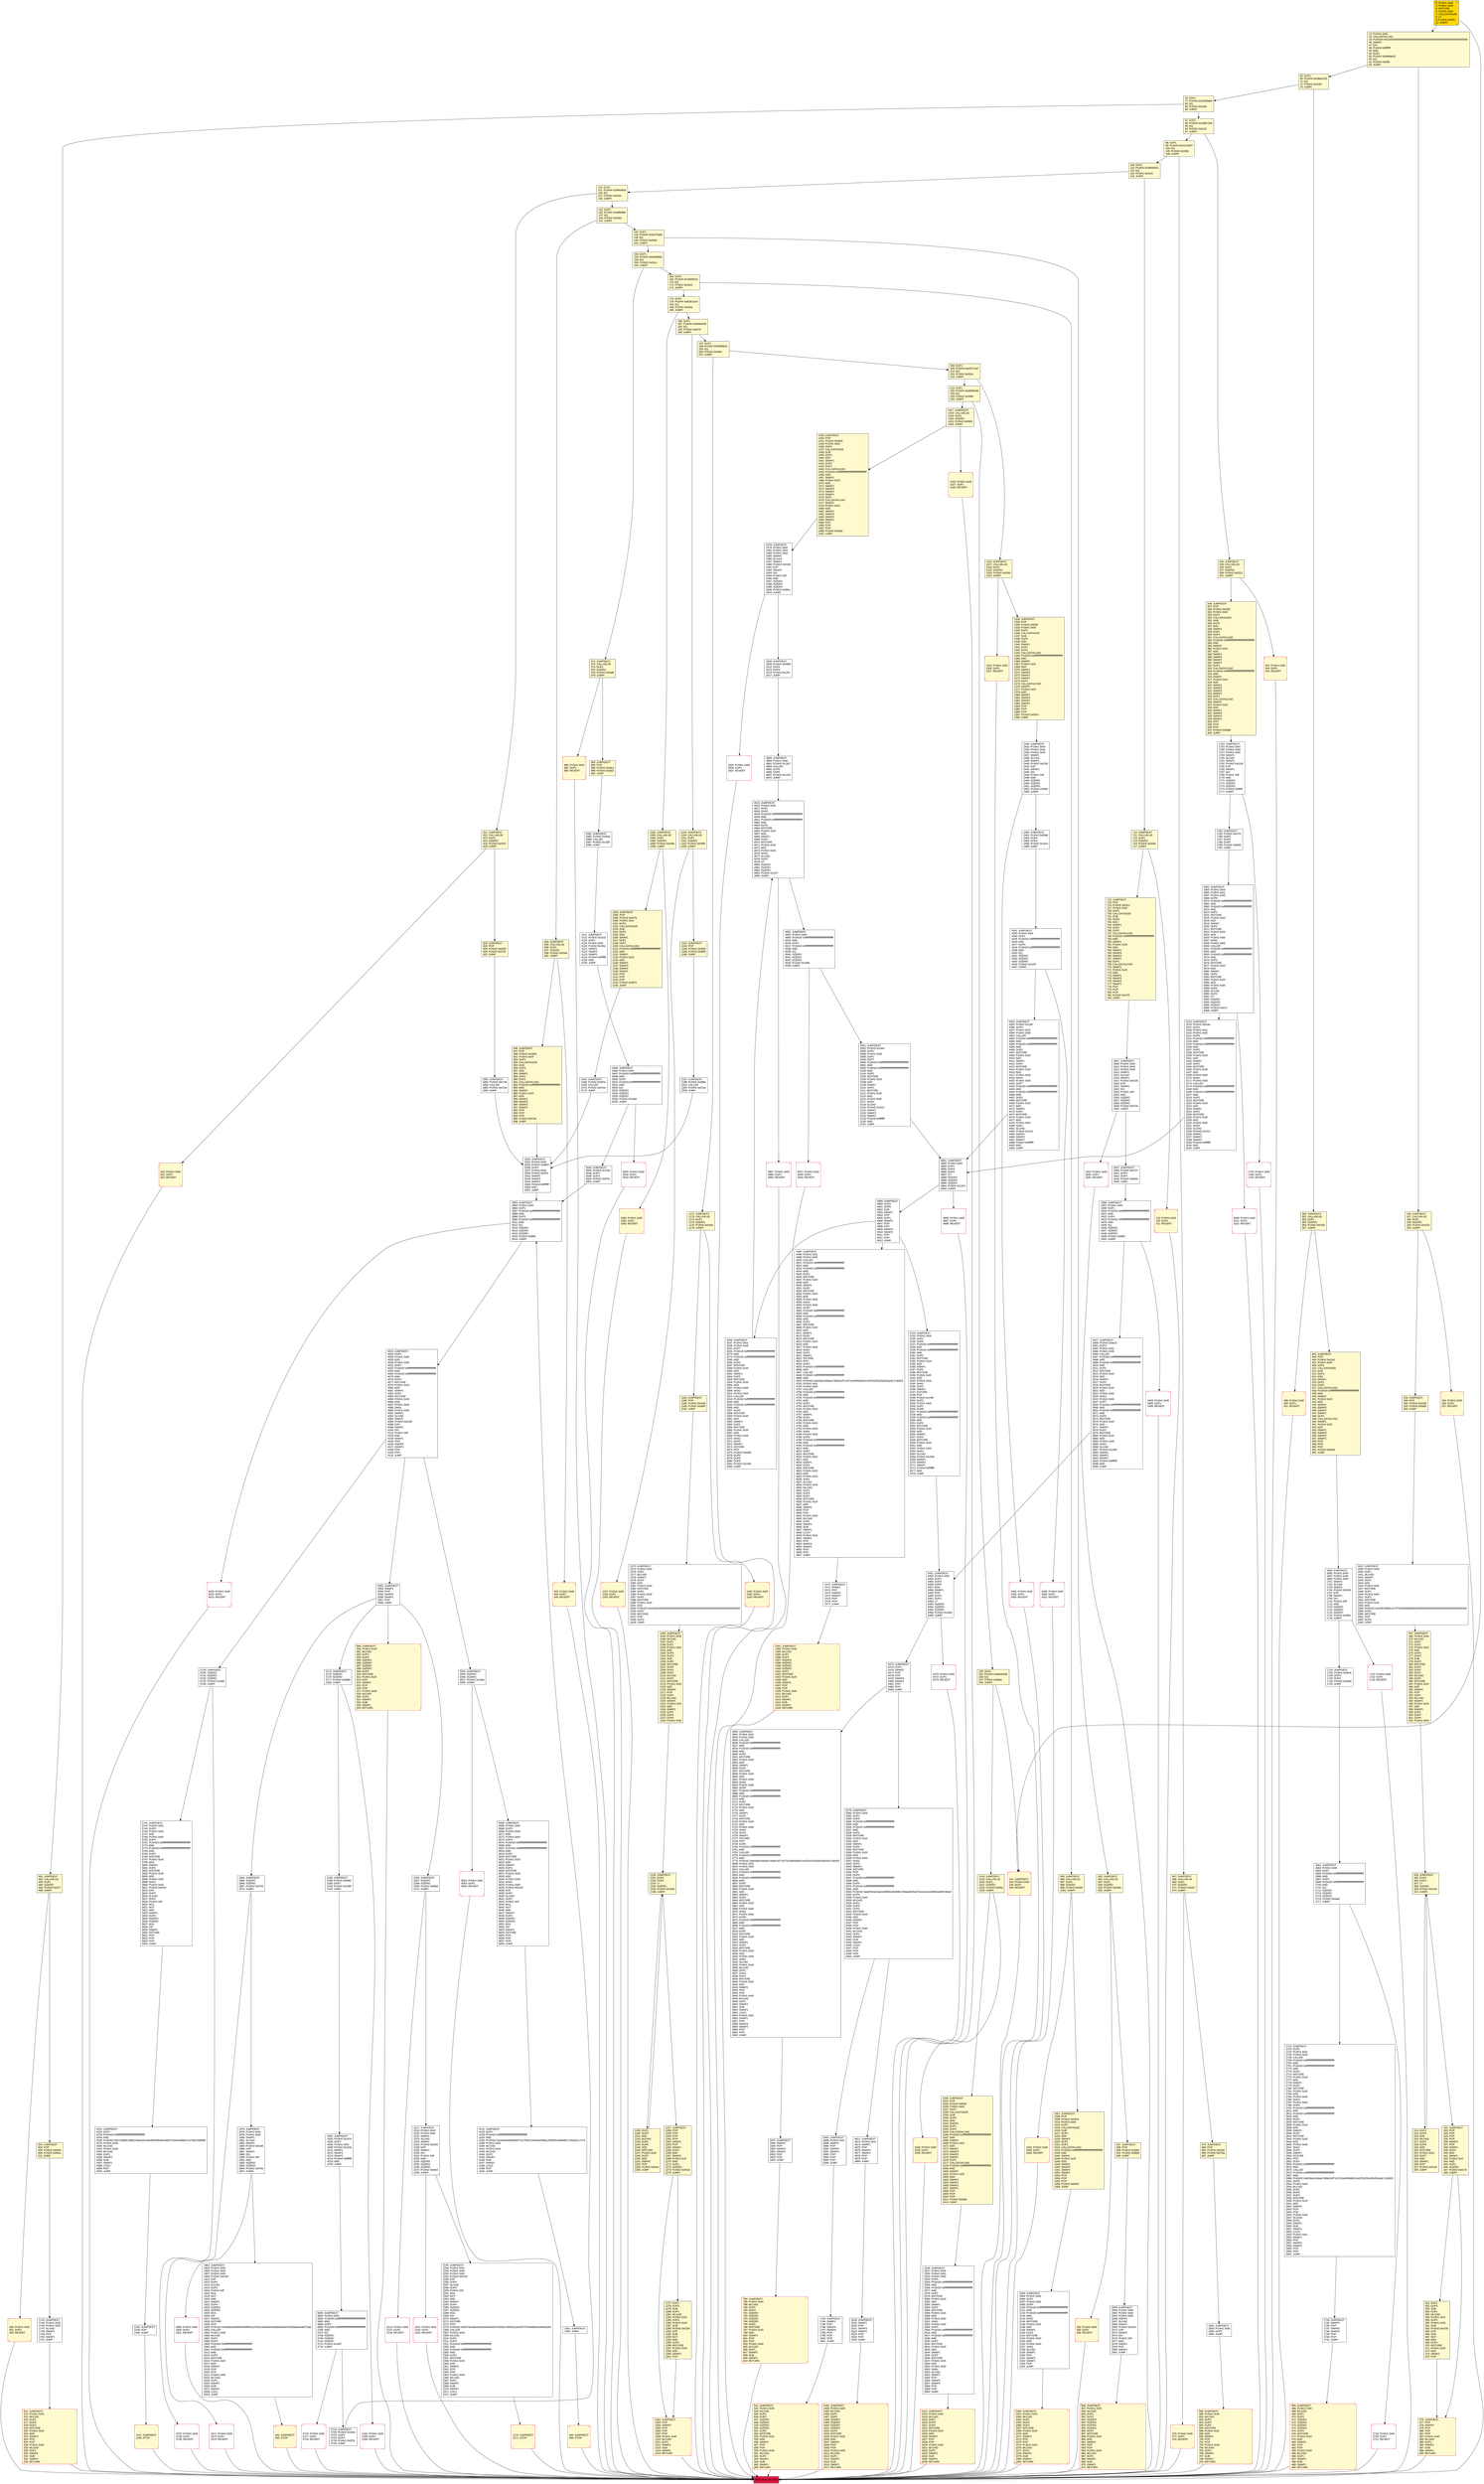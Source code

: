 digraph G {
bgcolor=transparent rankdir=UD;
node [shape=box style=filled color=black fillcolor=white fontname=arial fontcolor=black];
933 [label="933: PUSH1 0x00\l935: DUP1\l936: REVERT\l" fillcolor=lemonchiffon shape=Msquare color=crimson ];
5540 [label="5540: PUSH1 0x00\l5542: DUP1\l5543: REVERT\l" shape=Msquare color=crimson ];
1742 [label="1742: JUMPDEST\l1743: PUSH1 0x00\l1745: PUSH1 0x02\l1747: SLOAD\l1748: SWAP1\l1749: POP\l1750: SWAP1\l1751: JUMP\l" ];
834 [label="834: JUMPDEST\l835: CALLVALUE\l836: DUP1\l837: ISZERO\l838: PUSH2 0x034e\l841: JUMPI\l" fillcolor=lemonchiffon ];
5474 [label="5474: JUMPDEST\l5475: DUP1\l5476: SWAP2\l5477: POP\l5478: POP\l5479: SWAP3\l5480: SWAP2\l5481: POP\l5482: POP\l5483: JUMP\l" ];
1429 [label="1429: JUMPDEST\l1430: POP\l1431: PUSH2 0x05d4\l1434: PUSH1 0x04\l1436: DUP1\l1437: CALLDATASIZE\l1438: SUB\l1439: DUP2\l1440: ADD\l1441: SWAP1\l1442: DUP1\l1443: DUP1\l1444: CALLDATALOAD\l1445: PUSH20 0xffffffffffffffffffffffffffffffffffffffff\l1466: AND\l1467: SWAP1\l1468: PUSH1 0x20\l1470: ADD\l1471: SWAP1\l1472: SWAP3\l1473: SWAP2\l1474: SWAP1\l1475: DUP1\l1476: CALLDATALOAD\l1477: SWAP1\l1478: PUSH1 0x20\l1480: ADD\l1481: SWAP1\l1482: SWAP3\l1483: SWAP2\l1484: SWAP1\l1485: POP\l1486: POP\l1487: POP\l1488: PUSH2 0x09ae\l1491: JUMP\l" fillcolor=lemonchiffon ];
1184 [label="1184: JUMPDEST\l1185: POP\l1186: PUSH2 0x04a9\l1189: PUSH2 0x0945\l1192: JUMP\l" fillcolor=lemonchiffon ];
4020 [label="4020: PUSH1 0x00\l4022: DUP1\l4023: REVERT\l" shape=Msquare color=crimson ];
5047 [label="5047: PUSH1 0x00\l5049: DUP1\l5050: REVERT\l" shape=Msquare color=crimson ];
5561 [label="5561: PUSH1 0x00\l5563: DUP1\l5564: REVERT\l" shape=Msquare color=crimson ];
2082 [label="2082: JUMPDEST\l2083: PUSH2 0x082b\l2086: CALLER\l2087: PUSH2 0x100f\l2090: JUMP\l" ];
1193 [label="1193: JUMPDEST\l1194: PUSH1 0x40\l1196: MLOAD\l1197: DUP1\l1198: DUP1\l1199: PUSH1 0x20\l1201: ADD\l1202: DUP3\l1203: DUP2\l1204: SUB\l1205: DUP3\l1206: MSTORE\l1207: DUP4\l1208: DUP2\l1209: DUP2\l1210: MLOAD\l1211: DUP2\l1212: MSTORE\l1213: PUSH1 0x20\l1215: ADD\l1216: SWAP2\l1217: POP\l1218: DUP1\l1219: MLOAD\l1220: SWAP1\l1221: PUSH1 0x20\l1223: ADD\l1224: SWAP1\l1225: DUP1\l1226: DUP4\l1227: DUP4\l1228: PUSH1 0x00\l" fillcolor=lemonchiffon ];
2091 [label="2091: JUMPDEST\l2092: JUMP\l" ];
1864 [label="1864: JUMPDEST\l1865: ISZERO\l1866: ISZERO\l1867: PUSH2 0x0753\l1870: JUMPI\l" ];
2722 [label="2722: JUMPDEST\l2723: DUP2\l2724: PUSH1 0x01\l2726: PUSH1 0x00\l2728: CALLER\l2729: PUSH20 0xffffffffffffffffffffffffffffffffffffffff\l2750: AND\l2751: PUSH20 0xffffffffffffffffffffffffffffffffffffffff\l2772: AND\l2773: DUP2\l2774: MSTORE\l2775: PUSH1 0x20\l2777: ADD\l2778: SWAP1\l2779: DUP2\l2780: MSTORE\l2781: PUSH1 0x20\l2783: ADD\l2784: PUSH1 0x00\l2786: SHA3\l2787: PUSH1 0x00\l2789: DUP6\l2790: PUSH20 0xffffffffffffffffffffffffffffffffffffffff\l2811: AND\l2812: PUSH20 0xffffffffffffffffffffffffffffffffffffffff\l2833: AND\l2834: DUP2\l2835: MSTORE\l2836: PUSH1 0x20\l2838: ADD\l2839: SWAP1\l2840: DUP2\l2841: MSTORE\l2842: PUSH1 0x20\l2844: ADD\l2845: PUSH1 0x00\l2847: SHA3\l2848: DUP2\l2849: SWAP1\l2850: SSTORE\l2851: POP\l2852: DUP3\l2853: PUSH20 0xffffffffffffffffffffffffffffffffffffffff\l2874: AND\l2875: CALLER\l2876: PUSH20 0xffffffffffffffffffffffffffffffffffffffff\l2897: AND\l2898: PUSH32 0x8c5be1e5ebec7d5bd14f71427d1e84f3dd0314c0f7b2291e5b200ac8c7c3b925\l2931: DUP5\l2932: PUSH1 0x40\l2934: MLOAD\l2935: DUP1\l2936: DUP3\l2937: DUP2\l2938: MSTORE\l2939: PUSH1 0x20\l2941: ADD\l2942: SWAP2\l2943: POP\l2944: POP\l2945: PUSH1 0x40\l2947: MLOAD\l2948: DUP1\l2949: SWAP2\l2950: SUB\l2951: SWAP1\l2952: LOG3\l2953: PUSH1 0x01\l2955: SWAP1\l2956: POP\l2957: SWAP3\l2958: SWAP2\l2959: POP\l2960: POP\l2961: JUMP\l" ];
313 [label="313: DUP1\l314: DUP3\l315: ADD\l316: MLOAD\l317: DUP2\l318: DUP5\l319: ADD\l320: MSTORE\l321: PUSH1 0x20\l323: DUP2\l324: ADD\l325: SWAP1\l326: POP\l327: PUSH2 0x0130\l330: JUMP\l" fillcolor=lemonchiffon ];
1724 [label="1724: JUMPDEST\l1725: PUSH2 0x06c6\l1728: DUP4\l1729: DUP4\l1730: PUSH2 0x0a65\l1733: JUMP\l" ];
4899 [label="4899: JUMPDEST\l4900: DUP3\l4901: DUP5\l4902: SUB\l4903: SWAP1\l4904: POP\l4905: DUP1\l4906: SWAP2\l4907: POP\l4908: POP\l4909: SWAP3\l4910: SWAP2\l4911: POP\l4912: POP\l4913: JUMP\l" ];
785 [label="785: JUMPDEST\l786: PUSH1 0x40\l788: MLOAD\l789: DUP1\l790: DUP3\l791: ISZERO\l792: ISZERO\l793: ISZERO\l794: ISZERO\l795: DUP2\l796: MSTORE\l797: PUSH1 0x20\l799: ADD\l800: SWAP2\l801: POP\l802: POP\l803: PUSH1 0x40\l805: MLOAD\l806: DUP1\l807: SWAP2\l808: SUB\l809: SWAP1\l810: RETURN\l" fillcolor=lemonchiffon shape=Msquare color=crimson ];
398 [label="398: PUSH1 0x00\l400: DUP1\l401: REVERT\l" fillcolor=lemonchiffon shape=Msquare color=crimson ];
1425 [label="1425: PUSH1 0x00\l1427: DUP1\l1428: REVERT\l" fillcolor=lemonchiffon shape=Msquare color=crimson ];
1417 [label="1417: JUMPDEST\l1418: CALLVALUE\l1419: DUP1\l1420: ISZERO\l1421: PUSH2 0x0595\l1424: JUMPI\l" fillcolor=lemonchiffon ];
546 [label="546: JUMPDEST\l547: POP\l548: PUSH2 0x0281\l551: PUSH1 0x04\l553: DUP1\l554: CALLDATASIZE\l555: SUB\l556: DUP2\l557: ADD\l558: SWAP1\l559: DUP1\l560: DUP1\l561: CALLDATALOAD\l562: PUSH20 0xffffffffffffffffffffffffffffffffffffffff\l583: AND\l584: SWAP1\l585: PUSH1 0x20\l587: ADD\l588: SWAP1\l589: SWAP3\l590: SWAP2\l591: SWAP1\l592: DUP1\l593: CALLDATALOAD\l594: PUSH20 0xffffffffffffffffffffffffffffffffffffffff\l615: AND\l616: SWAP1\l617: PUSH1 0x20\l619: ADD\l620: SWAP1\l621: SWAP3\l622: SWAP2\l623: SWAP1\l624: DUP1\l625: CALLDATALOAD\l626: SWAP1\l627: PUSH1 0x20\l629: ADD\l630: SWAP1\l631: SWAP3\l632: SWAP2\l633: SWAP1\l634: POP\l635: POP\l636: POP\l637: PUSH2 0x06d8\l640: JUMP\l" fillcolor=lemonchiffon ];
2456 [label="2456: PUSH1 0x00\l2458: DUP1\l2459: REVERT\l" shape=Msquare color=crimson ];
3103 [label="3103: JUMPDEST\l3104: PUSH2 0x0cae\l3107: DUP3\l3108: PUSH1 0x01\l3110: PUSH1 0x00\l3112: DUP8\l3113: PUSH20 0xffffffffffffffffffffffffffffffffffffffff\l3134: AND\l3135: PUSH20 0xffffffffffffffffffffffffffffffffffffffff\l3156: AND\l3157: DUP2\l3158: MSTORE\l3159: PUSH1 0x20\l3161: ADD\l3162: SWAP1\l3163: DUP2\l3164: MSTORE\l3165: PUSH1 0x20\l3167: ADD\l3168: PUSH1 0x00\l3170: SHA3\l3171: PUSH1 0x00\l3173: CALLER\l3174: PUSH20 0xffffffffffffffffffffffffffffffffffffffff\l3195: AND\l3196: PUSH20 0xffffffffffffffffffffffffffffffffffffffff\l3217: AND\l3218: DUP2\l3219: MSTORE\l3220: PUSH1 0x20\l3222: ADD\l3223: SWAP1\l3224: DUP2\l3225: MSTORE\l3226: PUSH1 0x20\l3228: ADD\l3229: PUSH1 0x00\l3231: SHA3\l3232: SLOAD\l3233: PUSH2 0x1311\l3236: SWAP1\l3237: SWAP2\l3238: SWAP1\l3239: PUSH4 0xffffffff\l3244: AND\l3245: JUMP\l" ];
491 [label="491: JUMPDEST\l492: CALLVALUE\l493: DUP1\l494: ISZERO\l495: PUSH2 0x01f7\l498: JUMPI\l" fillcolor=lemonchiffon ];
1793 [label="1793: JUMPDEST\l1794: SWAP1\l1795: POP\l1796: SWAP4\l1797: SWAP3\l1798: POP\l1799: POP\l1800: POP\l1801: JUMP\l" ];
142 [label="142: DUP1\l143: PUSH4 0x5c975abb\l148: EQ\l149: PUSH2 0x039d\l152: JUMPI\l" fillcolor=lemonchiffon ];
937 [label="937: JUMPDEST\l938: POP\l939: PUSH2 0x03b2\l942: PUSH2 0x080b\l945: JUMP\l" fillcolor=lemonchiffon ];
1257 [label="1257: JUMPDEST\l1258: POP\l1259: POP\l1260: POP\l1261: POP\l1262: SWAP1\l1263: POP\l1264: SWAP1\l1265: DUP2\l1266: ADD\l1267: SWAP1\l1268: PUSH1 0x1f\l1270: AND\l1271: DUP1\l1272: ISZERO\l1273: PUSH2 0x0516\l1276: JUMPI\l" fillcolor=lemonchiffon ];
1802 [label="1802: JUMPDEST\l1803: PUSH1 0x08\l1805: DUP2\l1806: JUMP\l" ];
1003 [label="1003: PUSH1 0x00\l1005: DUP1\l1006: REVERT\l" fillcolor=lemonchiffon shape=Msquare color=crimson ];
2174 [label="2174: JUMPDEST\l2175: ISZERO\l2176: ISZERO\l2177: PUSH2 0x0889\l2180: JUMPI\l" ];
4221 [label="4221: JUMPDEST\l4222: DUP1\l4223: PUSH20 0xffffffffffffffffffffffffffffffffffffffff\l4244: AND\l4245: PUSH32 0x6719d08c1888103bea251a4ed56406bd0c3e69723c8a1686e017e7bbe159b6f8\l4278: PUSH1 0x40\l4280: MLOAD\l4281: PUSH1 0x40\l4283: MLOAD\l4284: DUP1\l4285: SWAP2\l4286: SUB\l4287: SWAP1\l4288: LOG2\l4289: POP\l4290: JUMP\l" ];
499 [label="499: PUSH1 0x00\l501: DUP1\l502: REVERT\l" fillcolor=lemonchiffon shape=Msquare color=crimson ];
1391 [label="1391: JUMPDEST\l1392: PUSH1 0x40\l1394: MLOAD\l1395: DUP1\l1396: DUP3\l1397: ISZERO\l1398: ISZERO\l1399: ISZERO\l1400: ISZERO\l1401: DUP2\l1402: MSTORE\l1403: PUSH1 0x20\l1405: ADD\l1406: SWAP2\l1407: POP\l1408: POP\l1409: PUSH1 0x40\l1411: MLOAD\l1412: DUP1\l1413: SWAP2\l1414: SUB\l1415: SWAP1\l1416: RETURN\l" fillcolor=lemonchiffon shape=Msquare color=crimson ];
351 [label="351: DUP1\l352: DUP3\l353: SUB\l354: DUP1\l355: MLOAD\l356: PUSH1 0x01\l358: DUP4\l359: PUSH1 0x20\l361: SUB\l362: PUSH2 0x0100\l365: EXP\l366: SUB\l367: NOT\l368: AND\l369: DUP2\l370: MSTORE\l371: PUSH1 0x20\l373: ADD\l374: SWAP2\l375: POP\l" fillcolor=lemonchiffon ];
1526 [label="1526: PUSH1 0x00\l1528: DUP1\l1529: REVERT\l" fillcolor=lemonchiffon shape=Msquare color=crimson ];
972 [label="972: JUMPDEST\l973: CALLVALUE\l974: DUP1\l975: ISZERO\l976: PUSH2 0x03d8\l979: JUMPI\l" fillcolor=lemonchiffon ];
2526 [label="2526: JUMPDEST\l2527: PUSH1 0x00\l2529: PUSH1 0x01\l2531: PUSH1 0x00\l2533: DUP5\l2534: PUSH20 0xffffffffffffffffffffffffffffffffffffffff\l2555: AND\l2556: PUSH20 0xffffffffffffffffffffffffffffffffffffffff\l2577: AND\l2578: DUP2\l2579: MSTORE\l2580: PUSH1 0x20\l2582: ADD\l2583: SWAP1\l2584: DUP2\l2585: MSTORE\l2586: PUSH1 0x20\l2588: ADD\l2589: PUSH1 0x00\l2591: SHA3\l2592: PUSH1 0x00\l2594: DUP4\l2595: PUSH20 0xffffffffffffffffffffffffffffffffffffffff\l2616: AND\l2617: PUSH20 0xffffffffffffffffffffffffffffffffffffffff\l2638: AND\l2639: DUP2\l2640: MSTORE\l2641: PUSH1 0x20\l2643: ADD\l2644: SWAP1\l2645: DUP2\l2646: MSTORE\l2647: PUSH1 0x20\l2649: ADD\l2650: PUSH1 0x00\l2652: SHA3\l2653: SLOAD\l2654: SWAP1\l2655: POP\l2656: SWAP3\l2657: SWAP2\l2658: POP\l2659: POP\l2660: JUMP\l" ];
2373 [label="2373: JUMPDEST\l2374: PUSH1 0x40\l2376: DUP1\l2377: MLOAD\l2378: SWAP1\l2379: DUP2\l2380: ADD\l2381: PUSH1 0x40\l2383: MSTORE\l2384: DUP1\l2385: PUSH1 0x03\l2387: DUP2\l2388: MSTORE\l2389: PUSH1 0x20\l2391: ADD\l2392: PUSH32 0x4c564c0000000000000000000000000000000000000000000000000000000000\l2425: DUP2\l2426: MSTORE\l2427: POP\l2428: DUP2\l2429: JUMP\l" ];
4858 [label="4858: JUMPDEST\l4859: PUSH1 0x00\l4861: PUSH2 0x1307\l4864: CALLER\l4865: DUP5\l4866: DUP5\l4867: PUSH2 0x1332\l4870: JUMP\l" ];
1734 [label="1734: JUMPDEST\l1735: SWAP1\l1736: POP\l1737: SWAP3\l1738: SWAP2\l1739: POP\l1740: POP\l1741: JUMP\l" ];
3246 [label="3246: JUMPDEST\l3247: PUSH1 0x01\l3249: PUSH1 0x00\l3251: DUP7\l3252: PUSH20 0xffffffffffffffffffffffffffffffffffffffff\l3273: AND\l3274: PUSH20 0xffffffffffffffffffffffffffffffffffffffff\l3295: AND\l3296: DUP2\l3297: MSTORE\l3298: PUSH1 0x20\l3300: ADD\l3301: SWAP1\l3302: DUP2\l3303: MSTORE\l3304: PUSH1 0x20\l3306: ADD\l3307: PUSH1 0x00\l3309: SHA3\l3310: PUSH1 0x00\l3312: CALLER\l3313: PUSH20 0xffffffffffffffffffffffffffffffffffffffff\l3334: AND\l3335: PUSH20 0xffffffffffffffffffffffffffffffffffffffff\l3356: AND\l3357: DUP2\l3358: MSTORE\l3359: PUSH1 0x20\l3361: ADD\l3362: SWAP1\l3363: DUP2\l3364: MSTORE\l3365: PUSH1 0x20\l3367: ADD\l3368: PUSH1 0x00\l3370: SHA3\l3371: DUP2\l3372: SWAP1\l3373: SSTORE\l3374: POP\l3375: PUSH2 0x0d39\l3378: DUP5\l3379: DUP5\l3380: DUP5\l3381: PUSH2 0x1332\l3384: JUMP\l" ];
2504 [label="2504: PUSH1 0x00\l2506: DUP1\l2507: REVERT\l" shape=Msquare color=crimson ];
109 [label="109: DUP1\l110: PUSH4 0x39509351\l115: EQ\l116: PUSH2 0x02c6\l119: JUMPI\l" fillcolor=lemonchiffon ];
1094 [label="1094: JUMPDEST\l1095: POP\l1096: PUSH2 0x047b\l1099: PUSH1 0x04\l1101: DUP1\l1102: CALLDATASIZE\l1103: SUB\l1104: DUP2\l1105: ADD\l1106: SWAP1\l1107: DUP1\l1108: DUP1\l1109: CALLDATALOAD\l1110: PUSH20 0xffffffffffffffffffffffffffffffffffffffff\l1131: AND\l1132: SWAP1\l1133: PUSH1 0x20\l1135: ADD\l1136: SWAP1\l1137: SWAP3\l1138: SWAP2\l1139: SWAP1\l1140: POP\l1141: POP\l1142: POP\l1143: PUSH2 0x0875\l1146: JUMP\l" fillcolor=lemonchiffon ];
258 [label="258: JUMPDEST\l259: POP\l260: PUSH2 0x010b\l263: PUSH2 0x0665\l266: JUMP\l" fillcolor=lemonchiffon ];
1082 [label="1082: JUMPDEST\l1083: CALLVALUE\l1084: DUP1\l1085: ISZERO\l1086: PUSH2 0x0446\l1089: JUMPI\l" fillcolor=lemonchiffon ];
4111 [label="4111: JUMPDEST\l4112: PUSH2 0x1023\l4115: DUP2\l4116: PUSH1 0x03\l4118: PUSH2 0x156c\l4121: SWAP1\l4122: SWAP2\l4123: SWAP1\l4124: PUSH4 0xffffffff\l4129: AND\l4130: JUMP\l" ];
175 [label="175: DUP1\l176: PUSH4 0x82dc1ec4\l181: EQ\l182: PUSH2 0x043a\l185: JUMPI\l" fillcolor=lemonchiffon ];
980 [label="980: PUSH1 0x00\l982: DUP1\l983: REVERT\l" fillcolor=lemonchiffon shape=Msquare color=crimson ];
993 [label="993: JUMPDEST\l994: STOP\l" fillcolor=lemonchiffon shape=Msquare color=crimson ];
5484 [label="5484: JUMPDEST\l5485: PUSH1 0x00\l5487: PUSH20 0xffffffffffffffffffffffffffffffffffffffff\l5508: AND\l5509: DUP2\l5510: PUSH20 0xffffffffffffffffffffffffffffffffffffffff\l5531: AND\l5532: EQ\l5533: ISZERO\l5534: ISZERO\l5535: ISZERO\l5536: PUSH2 0x15a8\l5539: JUMPI\l" ];
76 [label="76: DUP1\l77: PUSH4 0x18160ddd\l82: EQ\l83: PUSH2 0x01eb\l86: JUMPI\l" fillcolor=lemonchiffon ];
995 [label="995: JUMPDEST\l996: CALLVALUE\l997: DUP1\l998: ISZERO\l999: PUSH2 0x03ef\l1002: JUMPI\l" fillcolor=lemonchiffon ];
1833 [label="1833: PUSH1 0x00\l1835: DUP1\l1836: REVERT\l" shape=Msquare color=crimson ];
5741 [label="5741: JUMPDEST\l5742: PUSH1 0x01\l5744: DUP3\l5745: PUSH1 0x00\l5747: ADD\l5748: PUSH1 0x00\l5750: DUP4\l5751: PUSH20 0xffffffffffffffffffffffffffffffffffffffff\l5772: AND\l5773: PUSH20 0xffffffffffffffffffffffffffffffffffffffff\l5794: AND\l5795: DUP2\l5796: MSTORE\l5797: PUSH1 0x20\l5799: ADD\l5800: SWAP1\l5801: DUP2\l5802: MSTORE\l5803: PUSH1 0x20\l5805: ADD\l5806: PUSH1 0x00\l5808: SHA3\l5809: PUSH1 0x00\l5811: PUSH2 0x0100\l5814: EXP\l5815: DUP2\l5816: SLOAD\l5817: DUP2\l5818: PUSH1 0xff\l5820: MUL\l5821: NOT\l5822: AND\l5823: SWAP1\l5824: DUP4\l5825: ISZERO\l5826: ISZERO\l5827: MUL\l5828: OR\l5829: SWAP1\l5830: SSTORE\l5831: POP\l5832: POP\l5833: POP\l5834: JUMP\l" ];
1324 [label="1324: PUSH1 0x00\l1326: DUP1\l1327: REVERT\l" fillcolor=lemonchiffon shape=Msquare color=crimson ];
946 [label="946: JUMPDEST\l947: PUSH1 0x40\l949: MLOAD\l950: DUP1\l951: DUP3\l952: ISZERO\l953: ISZERO\l954: ISZERO\l955: ISZERO\l956: DUP2\l957: MSTORE\l958: PUSH1 0x20\l960: ADD\l961: SWAP2\l962: POP\l963: POP\l964: PUSH1 0x40\l966: MLOAD\l967: DUP1\l968: SWAP2\l969: SUB\l970: SWAP1\l971: RETURN\l" fillcolor=lemonchiffon shape=Msquare color=crimson ];
1302 [label="1302: JUMPDEST\l1303: POP\l1304: SWAP3\l1305: POP\l1306: POP\l1307: POP\l1308: PUSH1 0x40\l1310: MLOAD\l1311: DUP1\l1312: SWAP2\l1313: SUB\l1314: SWAP1\l1315: RETURN\l" fillcolor=lemonchiffon shape=Msquare color=crimson ];
722 [label="722: JUMPDEST\l723: POP\l724: PUSH2 0x0311\l727: PUSH1 0x04\l729: DUP1\l730: CALLDATASIZE\l731: SUB\l732: DUP2\l733: ADD\l734: SWAP1\l735: DUP1\l736: DUP1\l737: CALLDATALOAD\l738: PUSH20 0xffffffffffffffffffffffffffffffffffffffff\l759: AND\l760: SWAP1\l761: PUSH1 0x20\l763: ADD\l764: SWAP1\l765: SWAP3\l766: SWAP2\l767: SWAP1\l768: DUP1\l769: CALLDATALOAD\l770: SWAP1\l771: PUSH1 0x20\l773: ADD\l774: SWAP1\l775: SWAP3\l776: SWAP2\l777: SWAP1\l778: POP\l779: POP\l780: POP\l781: PUSH2 0x070f\l784: JUMP\l" fillcolor=lemonchiffon ];
819 [label="819: PUSH1 0x00\l821: DUP1\l822: REVERT\l" fillcolor=lemonchiffon shape=Msquare color=crimson ];
402 [label="402: JUMPDEST\l403: POP\l404: PUSH2 0x01d1\l407: PUSH1 0x04\l409: DUP1\l410: CALLDATASIZE\l411: SUB\l412: DUP2\l413: ADD\l414: SWAP1\l415: DUP1\l416: DUP1\l417: CALLDATALOAD\l418: PUSH20 0xffffffffffffffffffffffffffffffffffffffff\l439: AND\l440: SWAP1\l441: PUSH1 0x20\l443: ADD\l444: SWAP1\l445: SWAP3\l446: SWAP2\l447: SWAP1\l448: DUP1\l449: CALLDATALOAD\l450: SWAP1\l451: PUSH1 0x20\l453: ADD\l454: SWAP1\l455: SWAP3\l456: SWAP2\l457: SWAP1\l458: POP\l459: POP\l460: POP\l461: PUSH2 0x069e\l464: JUMP\l" fillcolor=lemonchiffon ];
3396 [label="3396: JUMPDEST\l3397: PUSH1 0x00\l3399: DUP1\l3400: PUSH20 0xffffffffffffffffffffffffffffffffffffffff\l3421: AND\l3422: DUP4\l3423: PUSH20 0xffffffffffffffffffffffffffffffffffffffff\l3444: AND\l3445: EQ\l3446: ISZERO\l3447: ISZERO\l3448: ISZERO\l3449: PUSH2 0x0d81\l3452: JUMPI\l" ];
3963 [label="3963: JUMPDEST\l3964: PUSH1 0x00\l3966: DUP1\l3967: PUSH20 0xffffffffffffffffffffffffffffffffffffffff\l3988: AND\l3989: DUP3\l3990: PUSH20 0xffffffffffffffffffffffffffffffffffffffff\l4011: AND\l4012: EQ\l4013: ISZERO\l4014: ISZERO\l4015: ISZERO\l4016: PUSH2 0x0fb8\l4019: JUMPI\l" ];
2508 [label="2508: JUMPDEST\l2509: PUSH2 0x09d6\l2512: DUP4\l2513: DUP4\l2514: PUSH2 0x12fa\l2517: JUMP\l" ];
984 [label="984: JUMPDEST\l985: POP\l986: PUSH2 0x03e1\l989: PUSH2 0x0822\l992: JUMP\l" fillcolor=lemonchiffon ];
153 [label="153: DUP1\l154: PUSH4 0x6ef8d66d\l159: EQ\l160: PUSH2 0x03cc\l163: JUMPI\l" fillcolor=lemonchiffon ];
1172 [label="1172: JUMPDEST\l1173: CALLVALUE\l1174: DUP1\l1175: ISZERO\l1176: PUSH2 0x04a0\l1179: JUMPI\l" fillcolor=lemonchiffon ];
2093 [label="2093: JUMPDEST\l2094: PUSH1 0x00\l2096: DUP1\l2097: PUSH1 0x00\l2099: DUP4\l2100: PUSH20 0xffffffffffffffffffffffffffffffffffffffff\l2121: AND\l2122: PUSH20 0xffffffffffffffffffffffffffffffffffffffff\l2143: AND\l2144: DUP2\l2145: MSTORE\l2146: PUSH1 0x20\l2148: ADD\l2149: SWAP1\l2150: DUP2\l2151: MSTORE\l2152: PUSH1 0x20\l2154: ADD\l2155: PUSH1 0x00\l2157: SHA3\l2158: SLOAD\l2159: SWAP1\l2160: POP\l2161: SWAP2\l2162: SWAP1\l2163: POP\l2164: JUMP\l" ];
503 [label="503: JUMPDEST\l504: POP\l505: PUSH2 0x0200\l508: PUSH2 0x06ce\l511: JUMP\l" fillcolor=lemonchiffon ];
2962 [label="2962: JUMPDEST\l2963: PUSH1 0x00\l2965: PUSH1 0x01\l2967: PUSH1 0x00\l2969: DUP6\l2970: PUSH20 0xffffffffffffffffffffffffffffffffffffffff\l2991: AND\l2992: PUSH20 0xffffffffffffffffffffffffffffffffffffffff\l3013: AND\l3014: DUP2\l3015: MSTORE\l3016: PUSH1 0x20\l3018: ADD\l3019: SWAP1\l3020: DUP2\l3021: MSTORE\l3022: PUSH1 0x20\l3024: ADD\l3025: PUSH1 0x00\l3027: SHA3\l3028: PUSH1 0x00\l3030: CALLER\l3031: PUSH20 0xffffffffffffffffffffffffffffffffffffffff\l3052: AND\l3053: PUSH20 0xffffffffffffffffffffffffffffffffffffffff\l3074: AND\l3075: DUP2\l3076: MSTORE\l3077: PUSH1 0x20\l3079: ADD\l3080: SWAP1\l3081: DUP2\l3082: MSTORE\l3083: PUSH1 0x20\l3085: ADD\l3086: PUSH1 0x00\l3088: SHA3\l3089: SLOAD\l3090: DUP3\l3091: GT\l3092: ISZERO\l3093: ISZERO\l3094: ISZERO\l3095: PUSH2 0x0c1f\l3098: JUMPI\l" ];
4895 [label="4895: PUSH1 0x00\l4897: DUP1\l4898: REVERT\l" shape=Msquare color=crimson ];
899 [label="899: JUMPDEST\l900: PUSH1 0x40\l902: MLOAD\l903: DUP1\l904: DUP3\l905: ISZERO\l906: ISZERO\l907: ISZERO\l908: ISZERO\l909: DUP2\l910: MSTORE\l911: PUSH1 0x20\l913: ADD\l914: SWAP2\l915: POP\l916: POP\l917: PUSH1 0x40\l919: MLOAD\l920: DUP1\l921: SWAP2\l922: SUB\l923: SWAP1\l924: RETURN\l" fillcolor=lemonchiffon shape=Msquare color=crimson ];
2460 [label="2460: JUMPDEST\l2461: PUSH2 0x09a6\l2464: DUP4\l2465: DUP4\l2466: PUSH2 0x10c3\l2469: JUMP\l" ];
1518 [label="1518: JUMPDEST\l1519: CALLVALUE\l1520: DUP1\l1521: ISZERO\l1522: PUSH2 0x05fa\l1525: JUMPI\l" fillcolor=lemonchiffon ];
1239 [label="1239: DUP1\l1240: DUP3\l1241: ADD\l1242: MLOAD\l1243: DUP2\l1244: DUP5\l1245: ADD\l1246: MSTORE\l1247: PUSH1 0x20\l1249: DUP2\l1250: ADD\l1251: SWAP1\l1252: POP\l1253: PUSH2 0x04ce\l1256: JUMP\l" fillcolor=lemonchiffon ];
1230 [label="1230: JUMPDEST\l1231: DUP4\l1232: DUP2\l1233: LT\l1234: ISZERO\l1235: PUSH2 0x04e9\l1238: JUMPI\l" fillcolor=lemonchiffon ];
5835 [label="5835: EXIT BLOCK\l" fillcolor=crimson ];
1898 [label="1898: PUSH1 0x00\l1900: DUP1\l1901: REVERT\l" shape=Msquare color=crimson ];
1782 [label="1782: JUMPDEST\l1783: PUSH2 0x0701\l1786: DUP5\l1787: DUP5\l1788: DUP5\l1789: PUSH2 0x0b92\l1792: JUMP\l" ];
4352 [label="4352: JUMPDEST\l4353: PUSH2 0x118f\l4356: DUP3\l4357: PUSH1 0x01\l4359: PUSH1 0x00\l4361: CALLER\l4362: PUSH20 0xffffffffffffffffffffffffffffffffffffffff\l4383: AND\l4384: PUSH20 0xffffffffffffffffffffffffffffffffffffffff\l4405: AND\l4406: DUP2\l4407: MSTORE\l4408: PUSH1 0x20\l4410: ADD\l4411: SWAP1\l4412: DUP2\l4413: MSTORE\l4414: PUSH1 0x20\l4416: ADD\l4417: PUSH1 0x00\l4419: SHA3\l4420: PUSH1 0x00\l4422: DUP7\l4423: PUSH20 0xffffffffffffffffffffffffffffffffffffffff\l4444: AND\l4445: PUSH20 0xffffffffffffffffffffffffffffffffffffffff\l4466: AND\l4467: DUP2\l4468: MSTORE\l4469: PUSH1 0x20\l4471: ADD\l4472: SWAP1\l4473: DUP2\l4474: MSTORE\l4475: PUSH1 0x20\l4477: ADD\l4478: PUSH1 0x00\l4480: SHA3\l4481: SLOAD\l4482: PUSH2 0x1311\l4485: SWAP1\l4486: SWAP2\l4487: SWAP1\l4488: PUSH4 0xffffffff\l4493: AND\l4494: JUMP\l" ];
3600 [label="3600: JUMPDEST\l3601: PUSH1 0x01\l3603: PUSH1 0x00\l3605: CALLER\l3606: PUSH20 0xffffffffffffffffffffffffffffffffffffffff\l3627: AND\l3628: PUSH20 0xffffffffffffffffffffffffffffffffffffffff\l3649: AND\l3650: DUP2\l3651: MSTORE\l3652: PUSH1 0x20\l3654: ADD\l3655: SWAP1\l3656: DUP2\l3657: MSTORE\l3658: PUSH1 0x20\l3660: ADD\l3661: PUSH1 0x00\l3663: SHA3\l3664: PUSH1 0x00\l3666: DUP6\l3667: PUSH20 0xffffffffffffffffffffffffffffffffffffffff\l3688: AND\l3689: PUSH20 0xffffffffffffffffffffffffffffffffffffffff\l3710: AND\l3711: DUP2\l3712: MSTORE\l3713: PUSH1 0x20\l3715: ADD\l3716: SWAP1\l3717: DUP2\l3718: MSTORE\l3719: PUSH1 0x20\l3721: ADD\l3722: PUSH1 0x00\l3724: SHA3\l3725: DUP2\l3726: SWAP1\l3727: SSTORE\l3728: POP\l3729: DUP3\l3730: PUSH20 0xffffffffffffffffffffffffffffffffffffffff\l3751: AND\l3752: CALLER\l3753: PUSH20 0xffffffffffffffffffffffffffffffffffffffff\l3774: AND\l3775: PUSH32 0x8c5be1e5ebec7d5bd14f71427d1e84f3dd0314c0f7b2291e5b200ac8c7c3b925\l3808: PUSH1 0x01\l3810: PUSH1 0x00\l3812: CALLER\l3813: PUSH20 0xffffffffffffffffffffffffffffffffffffffff\l3834: AND\l3835: PUSH20 0xffffffffffffffffffffffffffffffffffffffff\l3856: AND\l3857: DUP2\l3858: MSTORE\l3859: PUSH1 0x20\l3861: ADD\l3862: SWAP1\l3863: DUP2\l3864: MSTORE\l3865: PUSH1 0x20\l3867: ADD\l3868: PUSH1 0x00\l3870: SHA3\l3871: PUSH1 0x00\l3873: DUP8\l3874: PUSH20 0xffffffffffffffffffffffffffffffffffffffff\l3895: AND\l3896: PUSH20 0xffffffffffffffffffffffffffffffffffffffff\l3917: AND\l3918: DUP2\l3919: MSTORE\l3920: PUSH1 0x20\l3922: ADD\l3923: SWAP1\l3924: DUP2\l3925: MSTORE\l3926: PUSH1 0x20\l3928: ADD\l3929: PUSH1 0x00\l3931: SHA3\l3932: SLOAD\l3933: PUSH1 0x40\l3935: MLOAD\l3936: DUP1\l3937: DUP3\l3938: DUP2\l3939: MSTORE\l3940: PUSH1 0x20\l3942: ADD\l3943: SWAP2\l3944: POP\l3945: POP\l3946: PUSH1 0x40\l3948: MLOAD\l3949: DUP1\l3950: SWAP2\l3951: SUB\l3952: SWAP1\l3953: LOG3\l3954: PUSH1 0x01\l3956: SWAP1\l3957: POP\l3958: SWAP3\l3959: SWAP2\l3960: POP\l3961: POP\l3962: JUMP\l" ];
2059 [label="2059: JUMPDEST\l2060: PUSH1 0x00\l2062: PUSH1 0x04\l2064: PUSH1 0x00\l2066: SWAP1\l2067: SLOAD\l2068: SWAP1\l2069: PUSH2 0x0100\l2072: EXP\l2073: SWAP1\l2074: DIV\l2075: PUSH1 0xff\l2077: AND\l2078: SWAP1\l2079: POP\l2080: SWAP1\l2081: JUMP\l" ];
832 [label="832: JUMPDEST\l833: STOP\l" fillcolor=lemonchiffon shape=Msquare color=crimson ];
4987 [label="4987: PUSH1 0x00\l4989: DUP1\l4990: REVERT\l" shape=Msquare color=crimson ];
3453 [label="3453: PUSH1 0x00\l3455: DUP1\l3456: REVERT\l" shape=Msquare color=crimson ];
376 [label="376: JUMPDEST\l377: POP\l378: SWAP3\l379: POP\l380: POP\l381: POP\l382: PUSH1 0x40\l384: MLOAD\l385: DUP1\l386: SWAP2\l387: SUB\l388: SWAP1\l389: RETURN\l" fillcolor=lemonchiffon shape=Msquare color=crimson ];
0 [label="0: PUSH1 0x80\l2: PUSH1 0x40\l4: MSTORE\l5: PUSH1 0x04\l7: CALLDATASIZE\l8: LT\l9: PUSH2 0x00f1\l12: JUMPI\l" fillcolor=lemonchiffon shape=Msquare fillcolor=gold ];
120 [label="120: DUP1\l121: PUSH4 0x3f4ba83a\l126: EQ\l127: PUSH2 0x032b\l130: JUMPI\l" fillcolor=lemonchiffon ];
13 [label="13: PUSH1 0x00\l15: CALLDATALOAD\l16: PUSH29 0x0100000000000000000000000000000000000000000000000000000000\l46: SWAP1\l47: DIV\l48: PUSH4 0xffffffff\l53: AND\l54: DUP1\l55: PUSH4 0x06fdde03\l60: EQ\l61: PUSH2 0x00f6\l64: JUMPI\l" fillcolor=lemonchiffon ];
2185 [label="2185: JUMPDEST\l2186: PUSH2 0x0892\l2189: DUP2\l2190: PUSH2 0x1069\l2193: JUMP\l" ];
1492 [label="1492: JUMPDEST\l1493: PUSH1 0x40\l1495: MLOAD\l1496: DUP1\l1497: DUP3\l1498: ISZERO\l1499: ISZERO\l1500: ISZERO\l1501: ISZERO\l1502: DUP2\l1503: MSTORE\l1504: PUSH1 0x20\l1506: ADD\l1507: SWAP2\l1508: POP\l1509: POP\l1510: PUSH1 0x40\l1512: MLOAD\l1513: DUP1\l1514: SWAP2\l1515: SUB\l1516: SWAP1\l1517: RETURN\l" fillcolor=lemonchiffon shape=Msquare color=crimson ];
219 [label="219: DUP1\l220: PUSH4 0xa9059cbb\l225: EQ\l226: PUSH2 0x0589\l229: JUMPI\l" fillcolor=lemonchiffon ];
842 [label="842: PUSH1 0x00\l844: DUP1\l845: REVERT\l" fillcolor=lemonchiffon shape=Msquare color=crimson ];
465 [label="465: JUMPDEST\l466: PUSH1 0x40\l468: MLOAD\l469: DUP1\l470: DUP3\l471: ISZERO\l472: ISZERO\l473: ISZERO\l474: ISZERO\l475: DUP2\l476: MSTORE\l477: PUSH1 0x20\l479: ADD\l480: SWAP2\l481: POP\l482: POP\l483: PUSH1 0x40\l485: MLOAD\l486: DUP1\l487: SWAP2\l488: SUB\l489: SWAP1\l490: RETURN\l" fillcolor=lemonchiffon shape=Msquare color=crimson ];
1871 [label="1871: PUSH1 0x00\l1873: DUP1\l1874: REVERT\l" shape=Msquare color=crimson ];
241 [label="241: JUMPDEST\l242: PUSH1 0x00\l244: DUP1\l245: REVERT\l" fillcolor=lemonchiffon shape=Msquare color=crimson ];
1149 [label="1149: JUMPDEST\l1150: CALLVALUE\l1151: DUP1\l1152: ISZERO\l1153: PUSH2 0x0489\l1156: JUMPI\l" fillcolor=lemonchiffon ];
208 [label="208: DUP1\l209: PUSH4 0xa457c2d7\l214: EQ\l215: PUSH2 0x0524\l218: JUMPI\l" fillcolor=lemonchiffon ];
5659 [label="5659: JUMPDEST\l5660: PUSH1 0x00\l5662: PUSH20 0xffffffffffffffffffffffffffffffffffffffff\l5683: AND\l5684: DUP2\l5685: PUSH20 0xffffffffffffffffffffffffffffffffffffffff\l5706: AND\l5707: EQ\l5708: ISZERO\l5709: ISZERO\l5710: ISZERO\l5711: PUSH2 0x1657\l5714: JUMPI\l" ];
98 [label="98: DUP1\l99: PUSH4 0x313ce567\l104: EQ\l105: PUSH2 0x029b\l108: JUMPI\l" fillcolor=lemonchiffon ];
1637 [label="1637: JUMPDEST\l1638: PUSH1 0x40\l1640: DUP1\l1641: MLOAD\l1642: SWAP1\l1643: DUP2\l1644: ADD\l1645: PUSH1 0x40\l1647: MSTORE\l1648: DUP1\l1649: PUSH1 0x0e\l1651: DUP2\l1652: MSTORE\l1653: PUSH1 0x20\l1655: ADD\l1656: PUSH32 0x4c6576656c41707020546f6b656e000000000000000000000000000000000000\l1689: DUP2\l1690: MSTORE\l1691: POP\l1692: DUP2\l1693: JUMP\l" ];
331 [label="331: JUMPDEST\l332: POP\l333: POP\l334: POP\l335: POP\l336: SWAP1\l337: POP\l338: SWAP1\l339: DUP2\l340: ADD\l341: SWAP1\l342: PUSH1 0x1f\l344: AND\l345: DUP1\l346: ISZERO\l347: PUSH2 0x0178\l350: JUMPI\l" fillcolor=lemonchiffon ];
5470 [label="5470: PUSH1 0x00\l5472: DUP1\l5473: REVERT\l" shape=Msquare color=crimson ];
5451 [label="5451: JUMPDEST\l5452: PUSH1 0x00\l5454: DUP1\l5455: DUP3\l5456: DUP5\l5457: ADD\l5458: SWAP1\l5459: POP\l5460: DUP4\l5461: DUP2\l5462: LT\l5463: ISZERO\l5464: ISZERO\l5465: ISZERO\l5466: PUSH2 0x1562\l5469: JUMPI\l" ];
675 [label="675: PUSH1 0x00\l677: DUP1\l678: REVERT\l" fillcolor=lemonchiffon shape=Msquare color=crimson ];
1855 [label="1855: JUMPDEST\l1856: PUSH2 0x0748\l1859: CALLER\l1860: PUSH2 0x07ee\l1863: JUMP\l" ];
4914 [label="4914: JUMPDEST\l4915: PUSH1 0x00\l4917: DUP1\l4918: DUP5\l4919: PUSH20 0xffffffffffffffffffffffffffffffffffffffff\l4940: AND\l4941: PUSH20 0xffffffffffffffffffffffffffffffffffffffff\l4962: AND\l4963: DUP2\l4964: MSTORE\l4965: PUSH1 0x20\l4967: ADD\l4968: SWAP1\l4969: DUP2\l4970: MSTORE\l4971: PUSH1 0x20\l4973: ADD\l4974: PUSH1 0x00\l4976: SHA3\l4977: SLOAD\l4978: DUP2\l4979: GT\l4980: ISZERO\l4981: ISZERO\l4982: ISZERO\l4983: PUSH2 0x137f\l4986: JUMPI\l" ];
688 [label="688: JUMPDEST\l689: PUSH1 0x40\l691: MLOAD\l692: DUP1\l693: DUP3\l694: DUP2\l695: MSTORE\l696: PUSH1 0x20\l698: ADD\l699: SWAP2\l700: POP\l701: POP\l702: PUSH1 0x40\l704: MLOAD\l705: DUP1\l706: SWAP2\l707: SUB\l708: SWAP1\l709: RETURN\l" fillcolor=lemonchiffon shape=Msquare color=crimson ];
5051 [label="5051: JUMPDEST\l5052: PUSH2 0x140c\l5055: DUP2\l5056: PUSH1 0x00\l5058: DUP1\l5059: DUP7\l5060: PUSH20 0xffffffffffffffffffffffffffffffffffffffff\l5081: AND\l5082: PUSH20 0xffffffffffffffffffffffffffffffffffffffff\l5103: AND\l5104: DUP2\l5105: MSTORE\l5106: PUSH1 0x20\l5108: ADD\l5109: SWAP1\l5110: DUP2\l5111: MSTORE\l5112: PUSH1 0x20\l5114: ADD\l5115: PUSH1 0x00\l5117: SHA3\l5118: SLOAD\l5119: PUSH2 0x1311\l5122: SWAP1\l5123: SWAP2\l5124: SWAP1\l5125: PUSH4 0xffffffff\l5130: AND\l5131: JUMP\l" ];
2213 [label="2213: PUSH1 0x00\l2215: DUP1\l2216: REVERT\l" shape=Msquare color=crimson ];
1170 [label="1170: JUMPDEST\l1171: STOP\l" fillcolor=lemonchiffon shape=Msquare color=crimson ];
2470 [label="2470: JUMPDEST\l2471: SWAP1\l2472: POP\l2473: SWAP3\l2474: SWAP2\l2475: POP\l2476: POP\l2477: JUMP\l" ];
823 [label="823: JUMPDEST\l824: POP\l825: PUSH2 0x0340\l828: PUSH2 0x073f\l831: JUMP\l" fillcolor=lemonchiffon ];
1807 [label="1807: JUMPDEST\l1808: PUSH1 0x00\l1810: PUSH1 0x04\l1812: PUSH1 0x00\l1814: SWAP1\l1815: SLOAD\l1816: SWAP1\l1817: PUSH2 0x0100\l1820: EXP\l1821: SWAP1\l1822: DIV\l1823: PUSH1 0xff\l1825: AND\l1826: ISZERO\l1827: ISZERO\l1828: ISZERO\l1829: PUSH2 0x072d\l1832: JUMPI\l" ];
4991 [label="4991: JUMPDEST\l4992: PUSH1 0x00\l4994: PUSH20 0xffffffffffffffffffffffffffffffffffffffff\l5015: AND\l5016: DUP3\l5017: PUSH20 0xffffffffffffffffffffffffffffffffffffffff\l5038: AND\l5039: EQ\l5040: ISZERO\l5041: ISZERO\l5042: ISZERO\l5043: PUSH2 0x13bb\l5046: JUMPI\l" ];
1720 [label="1720: PUSH1 0x00\l1722: DUP1\l1723: REVERT\l" shape=Msquare color=crimson ];
846 [label="846: JUMPDEST\l847: POP\l848: PUSH2 0x0383\l851: PUSH1 0x04\l853: DUP1\l854: CALLDATASIZE\l855: SUB\l856: DUP2\l857: ADD\l858: SWAP1\l859: DUP1\l860: DUP1\l861: CALLDATALOAD\l862: PUSH20 0xffffffffffffffffffffffffffffffffffffffff\l883: AND\l884: SWAP1\l885: PUSH1 0x20\l887: ADD\l888: SWAP1\l889: SWAP3\l890: SWAP2\l891: SWAP1\l892: POP\l893: POP\l894: POP\l895: PUSH2 0x07ee\l898: JUMP\l" fillcolor=lemonchiffon ];
4024 [label="4024: JUMPDEST\l4025: DUP3\l4026: PUSH1 0x00\l4028: ADD\l4029: PUSH1 0x00\l4031: DUP4\l4032: PUSH20 0xffffffffffffffffffffffffffffffffffffffff\l4053: AND\l4054: PUSH20 0xffffffffffffffffffffffffffffffffffffffff\l4075: AND\l4076: DUP2\l4077: MSTORE\l4078: PUSH1 0x20\l4080: ADD\l4081: SWAP1\l4082: DUP2\l4083: MSTORE\l4084: PUSH1 0x20\l4086: ADD\l4087: PUSH1 0x00\l4089: SHA3\l4090: PUSH1 0x00\l4092: SWAP1\l4093: SLOAD\l4094: SWAP1\l4095: PUSH2 0x0100\l4098: EXP\l4099: SWAP1\l4100: DIV\l4101: PUSH1 0xff\l4103: AND\l4104: SWAP1\l4105: POP\l4106: SWAP3\l4107: SWAP2\l4108: POP\l4109: POP\l4110: JUMP\l" ];
1157 [label="1157: PUSH1 0x00\l1159: DUP1\l1160: REVERT\l" fillcolor=lemonchiffon shape=Msquare color=crimson ];
2430 [label="2430: JUMPDEST\l2431: PUSH1 0x00\l2433: PUSH1 0x04\l2435: PUSH1 0x00\l2437: SWAP1\l2438: SLOAD\l2439: SWAP1\l2440: PUSH2 0x0100\l2443: EXP\l2444: SWAP1\l2445: DIV\l2446: PUSH1 0xff\l2448: AND\l2449: ISZERO\l2450: ISZERO\l2451: ISZERO\l2452: PUSH2 0x099c\l2455: JUMPI\l" ];
2181 [label="2181: PUSH1 0x00\l2183: DUP1\l2184: REVERT\l" shape=Msquare color=crimson ];
5544 [label="5544: JUMPDEST\l5545: PUSH2 0x15b2\l5548: DUP3\l5549: DUP3\l5550: PUSH2 0x0f7b\l5553: JUMP\l" ];
1902 [label="1902: JUMPDEST\l1903: PUSH1 0x00\l1905: PUSH1 0x04\l1907: PUSH1 0x00\l1909: PUSH2 0x0100\l1912: EXP\l1913: DUP2\l1914: SLOAD\l1915: DUP2\l1916: PUSH1 0xff\l1918: MUL\l1919: NOT\l1920: AND\l1921: SWAP1\l1922: DUP4\l1923: ISZERO\l1924: ISZERO\l1925: MUL\l1926: OR\l1927: SWAP1\l1928: SSTORE\l1929: POP\l1930: PUSH32 0x5db9ee0a495bf2e6ff9c91a7834c1ba4fdd244a5e8aa4e537bd38aeae4b073aa\l1963: CALLER\l1964: PUSH1 0x40\l1966: MLOAD\l1967: DUP1\l1968: DUP3\l1969: PUSH20 0xffffffffffffffffffffffffffffffffffffffff\l1990: AND\l1991: PUSH20 0xffffffffffffffffffffffffffffffffffffffff\l2012: AND\l2013: DUP2\l2014: MSTORE\l2015: PUSH1 0x20\l2017: ADD\l2018: SWAP2\l2019: POP\l2020: POP\l2021: PUSH1 0x40\l2023: MLOAD\l2024: DUP1\l2025: SWAP2\l2026: SUB\l2027: SWAP1\l2028: LOG1\l2029: JUMP\l" ];
2661 [label="2661: JUMPDEST\l2662: PUSH1 0x00\l2664: DUP1\l2665: PUSH20 0xffffffffffffffffffffffffffffffffffffffff\l2686: AND\l2687: DUP4\l2688: PUSH20 0xffffffffffffffffffffffffffffffffffffffff\l2709: AND\l2710: EQ\l2711: ISZERO\l2712: ISZERO\l2713: ISZERO\l2714: PUSH2 0x0aa2\l2717: JUMPI\l" ];
534 [label="534: JUMPDEST\l535: CALLVALUE\l536: DUP1\l537: ISZERO\l538: PUSH2 0x0222\l541: JUMPI\l" fillcolor=lemonchiffon ];
390 [label="390: JUMPDEST\l391: CALLVALUE\l392: DUP1\l393: ISZERO\l394: PUSH2 0x0192\l397: JUMPI\l" fillcolor=lemonchiffon ];
1180 [label="1180: PUSH1 0x00\l1182: DUP1\l1183: REVERT\l" fillcolor=lemonchiffon shape=Msquare color=crimson ];
3385 [label="3385: JUMPDEST\l3386: PUSH1 0x01\l3388: SWAP1\l3389: POP\l3390: SWAP4\l3391: SWAP3\l3392: POP\l3393: POP\l3394: POP\l3395: JUMP\l" ];
197 [label="197: DUP1\l198: PUSH4 0x95d89b41\l203: EQ\l204: PUSH2 0x0494\l207: JUMPI\l" fillcolor=lemonchiffon ];
2718 [label="2718: PUSH1 0x00\l2720: DUP1\l2721: REVERT\l" shape=Msquare color=crimson ];
4495 [label="4495: JUMPDEST\l4496: PUSH1 0x01\l4498: PUSH1 0x00\l4500: CALLER\l4501: PUSH20 0xffffffffffffffffffffffffffffffffffffffff\l4522: AND\l4523: PUSH20 0xffffffffffffffffffffffffffffffffffffffff\l4544: AND\l4545: DUP2\l4546: MSTORE\l4547: PUSH1 0x20\l4549: ADD\l4550: SWAP1\l4551: DUP2\l4552: MSTORE\l4553: PUSH1 0x20\l4555: ADD\l4556: PUSH1 0x00\l4558: SHA3\l4559: PUSH1 0x00\l4561: DUP6\l4562: PUSH20 0xffffffffffffffffffffffffffffffffffffffff\l4583: AND\l4584: PUSH20 0xffffffffffffffffffffffffffffffffffffffff\l4605: AND\l4606: DUP2\l4607: MSTORE\l4608: PUSH1 0x20\l4610: ADD\l4611: SWAP1\l4612: DUP2\l4613: MSTORE\l4614: PUSH1 0x20\l4616: ADD\l4617: PUSH1 0x00\l4619: SHA3\l4620: DUP2\l4621: SWAP1\l4622: SSTORE\l4623: POP\l4624: DUP3\l4625: PUSH20 0xffffffffffffffffffffffffffffffffffffffff\l4646: AND\l4647: CALLER\l4648: PUSH20 0xffffffffffffffffffffffffffffffffffffffff\l4669: AND\l4670: PUSH32 0x8c5be1e5ebec7d5bd14f71427d1e84f3dd0314c0f7b2291e5b200ac8c7c3b925\l4703: PUSH1 0x01\l4705: PUSH1 0x00\l4707: CALLER\l4708: PUSH20 0xffffffffffffffffffffffffffffffffffffffff\l4729: AND\l4730: PUSH20 0xffffffffffffffffffffffffffffffffffffffff\l4751: AND\l4752: DUP2\l4753: MSTORE\l4754: PUSH1 0x20\l4756: ADD\l4757: SWAP1\l4758: DUP2\l4759: MSTORE\l4760: PUSH1 0x20\l4762: ADD\l4763: PUSH1 0x00\l4765: SHA3\l4766: PUSH1 0x00\l4768: DUP8\l4769: PUSH20 0xffffffffffffffffffffffffffffffffffffffff\l4790: AND\l4791: PUSH20 0xffffffffffffffffffffffffffffffffffffffff\l4812: AND\l4813: DUP2\l4814: MSTORE\l4815: PUSH1 0x20\l4817: ADD\l4818: SWAP1\l4819: DUP2\l4820: MSTORE\l4821: PUSH1 0x20\l4823: ADD\l4824: PUSH1 0x00\l4826: SHA3\l4827: SLOAD\l4828: PUSH1 0x40\l4830: MLOAD\l4831: DUP1\l4832: DUP3\l4833: DUP2\l4834: MSTORE\l4835: PUSH1 0x20\l4837: ADD\l4838: SWAP2\l4839: POP\l4840: POP\l4841: PUSH1 0x40\l4843: MLOAD\l4844: DUP1\l4845: SWAP2\l4846: SUB\l4847: SWAP1\l4848: LOG3\l4849: PUSH1 0x01\l4851: SWAP1\l4852: POP\l4853: SWAP3\l4854: SWAP2\l4855: POP\l4856: POP\l4857: JUMP\l" ];
2206 [label="2206: JUMPDEST\l2207: ISZERO\l2208: ISZERO\l2209: PUSH2 0x08a9\l2212: JUMPI\l" ];
2197 [label="2197: JUMPDEST\l2198: PUSH2 0x089e\l2201: CALLER\l2202: PUSH2 0x07ee\l2205: JUMP\l" ];
5729 [label="5729: JUMPDEST\l5730: ISZERO\l5731: ISZERO\l5732: ISZERO\l5733: PUSH2 0x166d\l5736: JUMPI\l" ];
1778 [label="1778: PUSH1 0x00\l1780: DUP1\l1781: REVERT\l" shape=Msquare color=crimson ];
1007 [label="1007: JUMPDEST\l1008: POP\l1009: PUSH2 0x0424\l1012: PUSH1 0x04\l1014: DUP1\l1015: CALLDATASIZE\l1016: SUB\l1017: DUP2\l1018: ADD\l1019: SWAP1\l1020: DUP1\l1021: DUP1\l1022: CALLDATALOAD\l1023: PUSH20 0xffffffffffffffffffffffffffffffffffffffff\l1044: AND\l1045: SWAP1\l1046: PUSH1 0x20\l1048: ADD\l1049: SWAP1\l1050: SWAP3\l1051: SWAP2\l1052: SWAP1\l1053: POP\l1054: POP\l1055: POP\l1056: PUSH2 0x082d\l1059: JUMP\l" fillcolor=lemonchiffon ];
925 [label="925: JUMPDEST\l926: CALLVALUE\l927: DUP1\l928: ISZERO\l929: PUSH2 0x03a9\l932: JUMPI\l" fillcolor=lemonchiffon ];
1530 [label="1530: JUMPDEST\l1531: POP\l1532: PUSH2 0x064f\l1535: PUSH1 0x04\l1537: DUP1\l1538: CALLDATASIZE\l1539: SUB\l1540: DUP2\l1541: ADD\l1542: SWAP1\l1543: DUP1\l1544: DUP1\l1545: CALLDATALOAD\l1546: PUSH20 0xffffffffffffffffffffffffffffffffffffffff\l1567: AND\l1568: SWAP1\l1569: PUSH1 0x20\l1571: ADD\l1572: SWAP1\l1573: SWAP3\l1574: SWAP2\l1575: SWAP1\l1576: DUP1\l1577: CALLDATALOAD\l1578: PUSH20 0xffffffffffffffffffffffffffffffffffffffff\l1599: AND\l1600: SWAP1\l1601: PUSH1 0x20\l1603: ADD\l1604: SWAP1\l1605: SWAP3\l1606: SWAP2\l1607: SWAP1\l1608: POP\l1609: POP\l1610: POP\l1611: PUSH2 0x09de\l1614: JUMP\l" fillcolor=lemonchiffon ];
667 [label="667: JUMPDEST\l668: CALLVALUE\l669: DUP1\l670: ISZERO\l671: PUSH2 0x02a7\l674: JUMPI\l" fillcolor=lemonchiffon ];
5279 [label="5279: JUMPDEST\l5280: PUSH1 0x00\l5282: DUP1\l5283: DUP5\l5284: PUSH20 0xffffffffffffffffffffffffffffffffffffffff\l5305: AND\l5306: PUSH20 0xffffffffffffffffffffffffffffffffffffffff\l5327: AND\l5328: DUP2\l5329: MSTORE\l5330: PUSH1 0x20\l5332: ADD\l5333: SWAP1\l5334: DUP2\l5335: MSTORE\l5336: PUSH1 0x20\l5338: ADD\l5339: PUSH1 0x00\l5341: SHA3\l5342: DUP2\l5343: SWAP1\l5344: SSTORE\l5345: POP\l5346: DUP2\l5347: PUSH20 0xffffffffffffffffffffffffffffffffffffffff\l5368: AND\l5369: DUP4\l5370: PUSH20 0xffffffffffffffffffffffffffffffffffffffff\l5391: AND\l5392: PUSH32 0xddf252ad1be2c89b69c2b068fc378daa952ba7f163c4a11628f55a4df523b3ef\l5425: DUP4\l5426: PUSH1 0x40\l5428: MLOAD\l5429: DUP1\l5430: DUP3\l5431: DUP2\l5432: MSTORE\l5433: PUSH1 0x20\l5435: ADD\l5436: SWAP2\l5437: POP\l5438: POP\l5439: PUSH1 0x40\l5441: MLOAD\l5442: DUP1\l5443: SWAP2\l5444: SUB\l5445: SWAP1\l5446: LOG3\l5447: POP\l5448: POP\l5449: POP\l5450: JUMP\l" ];
1837 [label="1837: JUMPDEST\l1838: PUSH2 0x0737\l1841: DUP4\l1842: DUP4\l1843: PUSH2 0x0d44\l1846: JUMP\l" ];
4348 [label="4348: PUSH1 0x00\l4350: DUP1\l4351: REVERT\l" shape=Msquare color=crimson ];
254 [label="254: PUSH1 0x00\l256: DUP1\l257: REVERT\l" fillcolor=lemonchiffon shape=Msquare color=crimson ];
4291 [label="4291: JUMPDEST\l4292: PUSH1 0x00\l4294: DUP1\l4295: PUSH20 0xffffffffffffffffffffffffffffffffffffffff\l4316: AND\l4317: DUP4\l4318: PUSH20 0xffffffffffffffffffffffffffffffffffffffff\l4339: AND\l4340: EQ\l4341: ISZERO\l4342: ISZERO\l4343: ISZERO\l4344: PUSH2 0x1100\l4347: JUMPI\l" ];
2241 [label="2241: PUSH1 0x00\l2243: DUP1\l2244: REVERT\l" shape=Msquare color=crimson ];
2165 [label="2165: JUMPDEST\l2166: PUSH2 0x087e\l2169: CALLER\l2170: PUSH2 0x07ee\l2173: JUMP\l" ];
2478 [label="2478: JUMPDEST\l2479: PUSH1 0x00\l2481: PUSH1 0x04\l2483: PUSH1 0x00\l2485: SWAP1\l2486: SLOAD\l2487: SWAP1\l2488: PUSH2 0x0100\l2491: EXP\l2492: SWAP1\l2493: DIV\l2494: PUSH1 0xff\l2496: AND\l2497: ISZERO\l2498: ISZERO\l2499: ISZERO\l2500: PUSH2 0x09cc\l2503: JUMPI\l" ];
1694 [label="1694: JUMPDEST\l1695: PUSH1 0x00\l1697: PUSH1 0x04\l1699: PUSH1 0x00\l1701: SWAP1\l1702: SLOAD\l1703: SWAP1\l1704: PUSH2 0x0100\l1707: EXP\l1708: SWAP1\l1709: DIV\l1710: PUSH1 0xff\l1712: AND\l1713: ISZERO\l1714: ISZERO\l1715: ISZERO\l1716: PUSH2 0x06bc\l1719: JUMPI\l" ];
4201 [label="4201: JUMPDEST\l4202: PUSH2 0x107d\l4205: DUP2\l4206: PUSH1 0x03\l4208: PUSH2 0x161b\l4211: SWAP1\l4212: SWAP2\l4213: SWAP1\l4214: PUSH4 0xffffffff\l4219: AND\l4220: JUMP\l" ];
710 [label="710: JUMPDEST\l711: CALLVALUE\l712: DUP1\l713: ISZERO\l714: PUSH2 0x02d2\l717: JUMPI\l" fillcolor=lemonchiffon ];
164 [label="164: DUP1\l165: PUSH4 0x70a08231\l170: EQ\l171: PUSH2 0x03e3\l174: JUMPI\l" fillcolor=lemonchiffon ];
718 [label="718: PUSH1 0x00\l720: DUP1\l721: REVERT\l" fillcolor=lemonchiffon shape=Msquare color=crimson ];
811 [label="811: JUMPDEST\l812: CALLVALUE\l813: DUP1\l814: ISZERO\l815: PUSH2 0x0337\l818: JUMPI\l" fillcolor=lemonchiffon ];
230 [label="230: DUP1\l231: PUSH4 0xdd62ed3e\l236: EQ\l237: PUSH2 0x05ee\l240: JUMPI\l" fillcolor=lemonchiffon ];
87 [label="87: DUP1\l88: PUSH4 0x23b872dd\l93: EQ\l94: PUSH2 0x0216\l97: JUMPI\l" fillcolor=lemonchiffon ];
2518 [label="2518: JUMPDEST\l2519: SWAP1\l2520: POP\l2521: SWAP3\l2522: SWAP2\l2523: POP\l2524: POP\l2525: JUMP\l" ];
131 [label="131: DUP1\l132: PUSH4 0x46fbf68e\l137: EQ\l138: PUSH2 0x0342\l141: JUMPI\l" fillcolor=lemonchiffon ];
1875 [label="1875: JUMPDEST\l1876: PUSH1 0x04\l1878: PUSH1 0x00\l1880: SWAP1\l1881: SLOAD\l1882: SWAP1\l1883: PUSH2 0x0100\l1886: EXP\l1887: SWAP1\l1888: DIV\l1889: PUSH1 0xff\l1891: AND\l1892: ISZERO\l1893: ISZERO\l1894: PUSH2 0x076e\l1897: JUMPI\l" ];
5719 [label="5719: JUMPDEST\l5720: PUSH2 0x1661\l5723: DUP3\l5724: DUP3\l5725: PUSH2 0x0f7b\l5728: JUMP\l" ];
1060 [label="1060: JUMPDEST\l1061: PUSH1 0x40\l1063: MLOAD\l1064: DUP1\l1065: DUP3\l1066: DUP2\l1067: MSTORE\l1068: PUSH1 0x20\l1070: ADD\l1071: SWAP2\l1072: POP\l1073: POP\l1074: PUSH1 0x40\l1076: MLOAD\l1077: DUP1\l1078: SWAP2\l1079: SUB\l1080: SWAP1\l1081: RETURN\l" fillcolor=lemonchiffon shape=Msquare color=crimson ];
1847 [label="1847: JUMPDEST\l1848: SWAP1\l1849: POP\l1850: SWAP3\l1851: SWAP2\l1852: POP\l1853: POP\l1854: JUMP\l" ];
5565 [label="5565: JUMPDEST\l5566: PUSH1 0x00\l5568: DUP3\l5569: PUSH1 0x00\l5571: ADD\l5572: PUSH1 0x00\l5574: DUP4\l5575: PUSH20 0xffffffffffffffffffffffffffffffffffffffff\l5596: AND\l5597: PUSH20 0xffffffffffffffffffffffffffffffffffffffff\l5618: AND\l5619: DUP2\l5620: MSTORE\l5621: PUSH1 0x20\l5623: ADD\l5624: SWAP1\l5625: DUP2\l5626: MSTORE\l5627: PUSH1 0x20\l5629: ADD\l5630: PUSH1 0x00\l5632: SHA3\l5633: PUSH1 0x00\l5635: PUSH2 0x0100\l5638: EXP\l5639: DUP2\l5640: SLOAD\l5641: DUP2\l5642: PUSH1 0xff\l5644: MUL\l5645: NOT\l5646: AND\l5647: SWAP1\l5648: DUP4\l5649: ISZERO\l5650: ISZERO\l5651: MUL\l5652: OR\l5653: SWAP1\l5654: SSTORE\l5655: POP\l5656: POP\l5657: POP\l5658: JUMP\l" ];
3457 [label="3457: JUMPDEST\l3458: PUSH2 0x0e10\l3461: DUP3\l3462: PUSH1 0x01\l3464: PUSH1 0x00\l3466: CALLER\l3467: PUSH20 0xffffffffffffffffffffffffffffffffffffffff\l3488: AND\l3489: PUSH20 0xffffffffffffffffffffffffffffffffffffffff\l3510: AND\l3511: DUP2\l3512: MSTORE\l3513: PUSH1 0x20\l3515: ADD\l3516: SWAP1\l3517: DUP2\l3518: MSTORE\l3519: PUSH1 0x20\l3521: ADD\l3522: PUSH1 0x00\l3524: SHA3\l3525: PUSH1 0x00\l3527: DUP7\l3528: PUSH20 0xffffffffffffffffffffffffffffffffffffffff\l3549: AND\l3550: PUSH20 0xffffffffffffffffffffffffffffffffffffffff\l3571: AND\l3572: DUP2\l3573: MSTORE\l3574: PUSH1 0x20\l3576: ADD\l3577: SWAP1\l3578: DUP2\l3579: MSTORE\l3580: PUSH1 0x20\l3582: ADD\l3583: PUSH1 0x00\l3585: SHA3\l3586: SLOAD\l3587: PUSH2 0x154b\l3590: SWAP1\l3591: SWAP2\l3592: SWAP1\l3593: PUSH4 0xffffffff\l3598: AND\l3599: JUMP\l" ];
1316 [label="1316: JUMPDEST\l1317: CALLVALUE\l1318: DUP1\l1319: ISZERO\l1320: PUSH2 0x0530\l1323: JUMPI\l" fillcolor=lemonchiffon ];
4881 [label="4881: JUMPDEST\l4882: PUSH1 0x00\l4884: DUP1\l4885: DUP4\l4886: DUP4\l4887: GT\l4888: ISZERO\l4889: ISZERO\l4890: ISZERO\l4891: PUSH2 0x1323\l4894: JUMPI\l" ];
4871 [label="4871: JUMPDEST\l4872: PUSH1 0x01\l4874: SWAP1\l4875: POP\l4876: SWAP3\l4877: SWAP2\l4878: POP\l4879: POP\l4880: JUMP\l" ];
2052 [label="2052: JUMPDEST\l2053: SWAP1\l2054: POP\l2055: SWAP2\l2056: SWAP1\l2057: POP\l2058: JUMP\l" ];
304 [label="304: JUMPDEST\l305: DUP4\l306: DUP2\l307: LT\l308: ISZERO\l309: PUSH2 0x014b\l312: JUMPI\l" fillcolor=lemonchiffon ];
186 [label="186: DUP1\l187: PUSH4 0x8456cb59\l192: EQ\l193: PUSH2 0x047d\l196: JUMPI\l" fillcolor=lemonchiffon ];
512 [label="512: JUMPDEST\l513: PUSH1 0x40\l515: MLOAD\l516: DUP1\l517: DUP3\l518: DUP2\l519: MSTORE\l520: PUSH1 0x20\l522: ADD\l523: SWAP2\l524: POP\l525: POP\l526: PUSH1 0x40\l528: MLOAD\l529: DUP1\l530: SWAP2\l531: SUB\l532: SWAP1\l533: RETURN\l" fillcolor=lemonchiffon shape=Msquare color=crimson ];
2245 [label="2245: JUMPDEST\l2246: PUSH1 0x01\l2248: PUSH1 0x04\l2250: PUSH1 0x00\l2252: PUSH2 0x0100\l2255: EXP\l2256: DUP2\l2257: SLOAD\l2258: DUP2\l2259: PUSH1 0xff\l2261: MUL\l2262: NOT\l2263: AND\l2264: SWAP1\l2265: DUP4\l2266: ISZERO\l2267: ISZERO\l2268: MUL\l2269: OR\l2270: SWAP1\l2271: SSTORE\l2272: POP\l2273: PUSH32 0x62e78cea01bee320cd4e420270b5ea74000d11b0c9f74754ebdbfc544b05a258\l2306: CALLER\l2307: PUSH1 0x40\l2309: MLOAD\l2310: DUP1\l2311: DUP3\l2312: PUSH20 0xffffffffffffffffffffffffffffffffffffffff\l2333: AND\l2334: PUSH20 0xffffffffffffffffffffffffffffffffffffffff\l2355: AND\l2356: DUP2\l2357: MSTORE\l2358: PUSH1 0x20\l2360: ADD\l2361: SWAP2\l2362: POP\l2363: POP\l2364: PUSH1 0x40\l2366: MLOAD\l2367: DUP1\l2368: SWAP2\l2369: SUB\l2370: SWAP1\l2371: LOG1\l2372: JUMP\l" ];
1752 [label="1752: JUMPDEST\l1753: PUSH1 0x00\l1755: PUSH1 0x04\l1757: PUSH1 0x00\l1759: SWAP1\l1760: SLOAD\l1761: SWAP1\l1762: PUSH2 0x0100\l1765: EXP\l1766: SWAP1\l1767: DIV\l1768: PUSH1 0xff\l1770: AND\l1771: ISZERO\l1772: ISZERO\l1773: ISZERO\l1774: PUSH2 0x06f6\l1777: JUMPI\l" ];
2194 [label="2194: JUMPDEST\l2195: POP\l2196: JUMP\l" ];
3099 [label="3099: PUSH1 0x00\l3101: DUP1\l3102: REVERT\l" shape=Msquare color=crimson ];
267 [label="267: JUMPDEST\l268: PUSH1 0x40\l270: MLOAD\l271: DUP1\l272: DUP1\l273: PUSH1 0x20\l275: ADD\l276: DUP3\l277: DUP2\l278: SUB\l279: DUP3\l280: MSTORE\l281: DUP4\l282: DUP2\l283: DUP2\l284: MLOAD\l285: DUP2\l286: MSTORE\l287: PUSH1 0x20\l289: ADD\l290: SWAP2\l291: POP\l292: DUP1\l293: MLOAD\l294: SWAP1\l295: PUSH1 0x20\l297: ADD\l298: SWAP1\l299: DUP1\l300: DUP4\l301: DUP4\l302: PUSH1 0x00\l" fillcolor=lemonchiffon ];
641 [label="641: JUMPDEST\l642: PUSH1 0x40\l644: MLOAD\l645: DUP1\l646: DUP3\l647: ISZERO\l648: ISZERO\l649: ISZERO\l650: ISZERO\l651: DUP2\l652: MSTORE\l653: PUSH1 0x20\l655: ADD\l656: SWAP2\l657: POP\l658: POP\l659: PUSH1 0x40\l661: MLOAD\l662: DUP1\l663: SWAP2\l664: SUB\l665: SWAP1\l666: RETURN\l" fillcolor=lemonchiffon shape=Msquare color=crimson ];
542 [label="542: PUSH1 0x00\l544: DUP1\l545: REVERT\l" fillcolor=lemonchiffon shape=Msquare color=crimson ];
5554 [label="5554: JUMPDEST\l5555: ISZERO\l5556: ISZERO\l5557: PUSH2 0x15bd\l5560: JUMPI\l" ];
5737 [label="5737: PUSH1 0x00\l5739: DUP1\l5740: REVERT\l" shape=Msquare color=crimson ];
4131 [label="4131: JUMPDEST\l4132: DUP1\l4133: PUSH20 0xffffffffffffffffffffffffffffffffffffffff\l4154: AND\l4155: PUSH32 0xcd265ebaf09df2871cc7bd4133404a235ba12eff2041bb89d9c714a2621c7c7e\l4188: PUSH1 0x40\l4190: MLOAD\l4191: PUSH1 0x40\l4193: MLOAD\l4194: DUP1\l4195: SWAP2\l4196: SUB\l4197: SWAP1\l4198: LOG2\l4199: POP\l4200: JUMP\l" ];
679 [label="679: JUMPDEST\l680: POP\l681: PUSH2 0x02b0\l684: PUSH2 0x070a\l687: JUMP\l" fillcolor=lemonchiffon ];
1161 [label="1161: JUMPDEST\l1162: POP\l1163: PUSH2 0x0492\l1166: PUSH2 0x0895\l1169: JUMP\l" fillcolor=lemonchiffon ];
1090 [label="1090: PUSH1 0x00\l1092: DUP1\l1093: REVERT\l" fillcolor=lemonchiffon shape=Msquare color=crimson ];
65 [label="65: DUP1\l66: PUSH4 0x095ea7b3\l71: EQ\l72: PUSH2 0x0186\l75: JUMPI\l" fillcolor=lemonchiffon ];
246 [label="246: JUMPDEST\l247: CALLVALUE\l248: DUP1\l249: ISZERO\l250: PUSH2 0x0102\l253: JUMPI\l" fillcolor=lemonchiffon ];
2217 [label="2217: JUMPDEST\l2218: PUSH1 0x04\l2220: PUSH1 0x00\l2222: SWAP1\l2223: SLOAD\l2224: SWAP1\l2225: PUSH2 0x0100\l2228: EXP\l2229: SWAP1\l2230: DIV\l2231: PUSH1 0xff\l2233: AND\l2234: ISZERO\l2235: ISZERO\l2236: ISZERO\l2237: PUSH2 0x08c5\l2240: JUMPI\l" ];
1147 [label="1147: JUMPDEST\l1148: STOP\l" fillcolor=lemonchiffon shape=Msquare color=crimson ];
5132 [label="5132: JUMPDEST\l5133: PUSH1 0x00\l5135: DUP1\l5136: DUP6\l5137: PUSH20 0xffffffffffffffffffffffffffffffffffffffff\l5158: AND\l5159: PUSH20 0xffffffffffffffffffffffffffffffffffffffff\l5180: AND\l5181: DUP2\l5182: MSTORE\l5183: PUSH1 0x20\l5185: ADD\l5186: SWAP1\l5187: DUP2\l5188: MSTORE\l5189: PUSH1 0x20\l5191: ADD\l5192: PUSH1 0x00\l5194: SHA3\l5195: DUP2\l5196: SWAP1\l5197: SSTORE\l5198: POP\l5199: PUSH2 0x149f\l5202: DUP2\l5203: PUSH1 0x00\l5205: DUP1\l5206: DUP6\l5207: PUSH20 0xffffffffffffffffffffffffffffffffffffffff\l5228: AND\l5229: PUSH20 0xffffffffffffffffffffffffffffffffffffffff\l5250: AND\l5251: DUP2\l5252: MSTORE\l5253: PUSH1 0x20\l5255: ADD\l5256: SWAP1\l5257: DUP2\l5258: MSTORE\l5259: PUSH1 0x20\l5261: ADD\l5262: PUSH1 0x00\l5264: SHA3\l5265: SLOAD\l5266: PUSH2 0x154b\l5269: SWAP1\l5270: SWAP2\l5271: SWAP1\l5272: PUSH4 0xffffffff\l5277: AND\l5278: JUMP\l" ];
5715 [label="5715: PUSH1 0x00\l5717: DUP1\l5718: REVERT\l" shape=Msquare color=crimson ];
1277 [label="1277: DUP1\l1278: DUP3\l1279: SUB\l1280: DUP1\l1281: MLOAD\l1282: PUSH1 0x01\l1284: DUP4\l1285: PUSH1 0x20\l1287: SUB\l1288: PUSH2 0x0100\l1291: EXP\l1292: SUB\l1293: NOT\l1294: AND\l1295: DUP2\l1296: MSTORE\l1297: PUSH1 0x20\l1299: ADD\l1300: SWAP2\l1301: POP\l" fillcolor=lemonchiffon ];
2030 [label="2030: JUMPDEST\l2031: PUSH1 0x00\l2033: PUSH2 0x0804\l2036: DUP3\l2037: PUSH1 0x03\l2039: PUSH2 0x0f7b\l2042: SWAP1\l2043: SWAP2\l2044: SWAP1\l2045: PUSH4 0xffffffff\l2050: AND\l2051: JUMP\l" ];
1328 [label="1328: JUMPDEST\l1329: POP\l1330: PUSH2 0x056f\l1333: PUSH1 0x04\l1335: DUP1\l1336: CALLDATASIZE\l1337: SUB\l1338: DUP2\l1339: ADD\l1340: SWAP1\l1341: DUP1\l1342: DUP1\l1343: CALLDATALOAD\l1344: PUSH20 0xffffffffffffffffffffffffffffffffffffffff\l1365: AND\l1366: SWAP1\l1367: PUSH1 0x20\l1369: ADD\l1370: SWAP1\l1371: SWAP3\l1372: SWAP2\l1373: SWAP1\l1374: DUP1\l1375: CALLDATALOAD\l1376: SWAP1\l1377: PUSH1 0x20\l1379: ADD\l1380: SWAP1\l1381: SWAP3\l1382: SWAP2\l1383: SWAP1\l1384: POP\l1385: POP\l1386: POP\l1387: PUSH2 0x097e\l1390: JUMP\l" fillcolor=lemonchiffon ];
1615 [label="1615: JUMPDEST\l1616: PUSH1 0x40\l1618: MLOAD\l1619: DUP1\l1620: DUP3\l1621: DUP2\l1622: MSTORE\l1623: PUSH1 0x20\l1625: ADD\l1626: SWAP2\l1627: POP\l1628: POP\l1629: PUSH1 0x40\l1631: MLOAD\l1632: DUP1\l1633: SWAP2\l1634: SUB\l1635: SWAP1\l1636: RETURN\l" fillcolor=lemonchiffon shape=Msquare color=crimson ];
1898 -> 5835;
4291 -> 4348;
710 -> 718;
1230 -> 1239;
1239 -> 1230;
1417 -> 1425;
0 -> 13;
175 -> 1082;
267 -> 304;
2661 -> 2718;
823 -> 1855;
4111 -> 5484;
491 -> 499;
4987 -> 5835;
0 -> 241;
3453 -> 5835;
4914 -> 4991;
4991 -> 5051;
1082 -> 1094;
208 -> 219;
331 -> 376;
832 -> 5835;
842 -> 5835;
1492 -> 5835;
1417 -> 1429;
1871 -> 5835;
465 -> 5835;
376 -> 5835;
972 -> 980;
5470 -> 5835;
241 -> 5835;
1833 -> 5835;
2373 -> 1193;
946 -> 5835;
1302 -> 5835;
1324 -> 5835;
2722 -> 1734;
5565 -> 4131;
2206 -> 2213;
4495 -> 2470;
87 -> 534;
4899 -> 3246;
1184 -> 2373;
1807 -> 1837;
819 -> 5835;
667 -> 675;
2194 -> 1147;
2059 -> 946;
2217 -> 2245;
5554 -> 5565;
1316 -> 1328;
5279 -> 3385;
2091 -> 993;
2082 -> 4111;
1782 -> 2962;
4024 -> 5729;
899 -> 5835;
4895 -> 5835;
811 -> 823;
1694 -> 1720;
3396 -> 3453;
5484 -> 5540;
1003 -> 5835;
534 -> 542;
667 -> 679;
1161 -> 2197;
1734 -> 465;
109 -> 120;
186 -> 197;
258 -> 1637;
1230 -> 1257;
2217 -> 2241;
4024 -> 2052;
98 -> 109;
2165 -> 2030;
1518 -> 1526;
1391 -> 5835;
499 -> 5835;
5729 -> 5737;
937 -> 2059;
3457 -> 5451;
1526 -> 5835;
2206 -> 2217;
2504 -> 5835;
1172 -> 1184;
2197 -> 2030;
5051 -> 4881;
331 -> 351;
1875 -> 1902;
2174 -> 2185;
984 -> 2082;
246 -> 254;
351 -> 376;
2245 -> 1170;
3963 -> 4020;
503 -> 1742;
980 -> 5835;
993 -> 5835;
5741 -> 4221;
76 -> 491;
1257 -> 1302;
995 -> 1003;
1864 -> 1871;
5540 -> 5835;
933 -> 5835;
5561 -> 5835;
4871 -> 2518;
1193 -> 1230;
1328 -> 2430;
5047 -> 5835;
5474 -> 3600;
65 -> 390;
219 -> 1417;
4020 -> 5835;
2052 -> 2206;
142 -> 153;
398 -> 5835;
834 -> 842;
785 -> 5835;
1752 -> 1778;
4024 -> 5554;
846 -> 2030;
5132 -> 5451;
972 -> 984;
2456 -> 5835;
153 -> 972;
1855 -> 2030;
5279 -> 4871;
2508 -> 4858;
1425 -> 5835;
491 -> 503;
2962 -> 3103;
13 -> 65;
534 -> 546;
109 -> 710;
5737 -> 5835;
2962 -> 3099;
5659 -> 5715;
2478 -> 2504;
1530 -> 2526;
1094 -> 2165;
13 -> 246;
4991 -> 5047;
5451 -> 5474;
2052 -> 899;
1316 -> 1324;
834 -> 846;
390 -> 398;
2661 -> 2722;
4881 -> 4895;
164 -> 175;
1724 -> 2661;
142 -> 925;
925 -> 937;
2430 -> 2456;
1147 -> 5835;
1090 -> 5835;
2093 -> 1060;
1149 -> 1161;
5719 -> 3963;
1615 -> 5835;
5715 -> 5835;
3396 -> 3457;
131 -> 142;
1875 -> 1898;
1637 -> 267;
3600 -> 1847;
186 -> 1149;
1802 -> 688;
1694 -> 1724;
304 -> 331;
925 -> 933;
2030 -> 3963;
2470 -> 1391;
5474 -> 5279;
1060 -> 5835;
4858 -> 4914;
5484 -> 5544;
65 -> 76;
3246 -> 4914;
4899 -> 4495;
208 -> 1316;
5659 -> 5719;
2174 -> 2181;
3099 -> 5835;
1429 -> 2478;
542 -> 5835;
641 -> 5835;
131 -> 834;
512 -> 5835;
1277 -> 1302;
1752 -> 1782;
3385 -> 1793;
4352 -> 4881;
4881 -> 4899;
3963 -> 4024;
1807 -> 1833;
230 -> 241;
2185 -> 4201;
5544 -> 3963;
197 -> 1172;
1172 -> 1180;
546 -> 1752;
87 -> 98;
4291 -> 4352;
2052 -> 1864;
1082 -> 1090;
120 -> 811;
120 -> 131;
254 -> 5835;
304 -> 313;
313 -> 304;
1518 -> 1530;
4348 -> 5835;
679 -> 1802;
1778 -> 5835;
246 -> 258;
219 -> 230;
2430 -> 2460;
4201 -> 5659;
722 -> 1807;
2518 -> 1492;
390 -> 402;
98 -> 667;
718 -> 5835;
2526 -> 1615;
1864 -> 1875;
2241 -> 5835;
230 -> 1518;
1742 -> 512;
1847 -> 785;
1257 -> 1277;
153 -> 164;
2478 -> 2508;
175 -> 186;
688 -> 5835;
675 -> 5835;
197 -> 208;
1170 -> 5835;
4131 -> 2091;
2213 -> 5835;
995 -> 1007;
1149 -> 1157;
1720 -> 5835;
4914 -> 4987;
4899 -> 5132;
5729 -> 5741;
5554 -> 5561;
2460 -> 4291;
811 -> 819;
2052 -> 2174;
164 -> 995;
3103 -> 4881;
1007 -> 2093;
1157 -> 5835;
2181 -> 5835;
76 -> 87;
1902 -> 832;
2718 -> 5835;
1180 -> 5835;
402 -> 1694;
1793 -> 641;
1837 -> 3396;
710 -> 722;
4221 -> 2194;
5451 -> 5470;
}